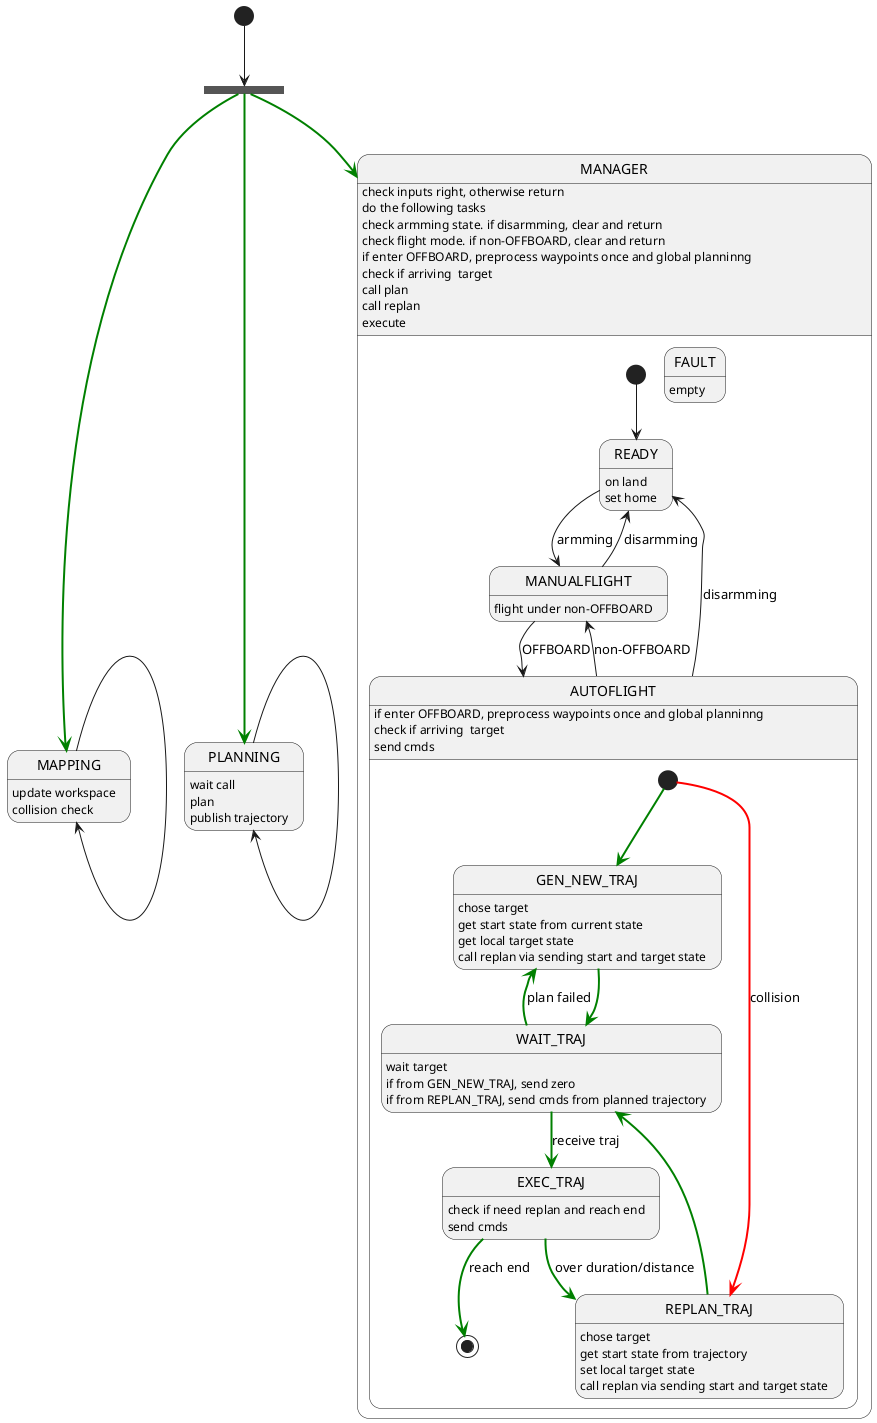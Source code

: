 @startuml
hide empty description


state MAPPING: update workspace
MAPPING: collision check
MAPPING-->MAPPING

state PLANNING: wait call
PLANNING: plan
PLANNING: publish trajectory
PLANNING-->PLANNING


state MANAGER: check inputs right, otherwise return
state MANAGER: do the following tasks
state MANAGER: check armming state. if disarmming, clear and return
state MANAGER: check flight mode. if non-OFFBOARD, clear and return
state MANAGER: if enter OFFBOARD, preprocess waypoints once and global planninng
state MANAGER: check if arriving  target
state MANAGER: call plan
state MANAGER: call replan
state MANAGER: execute

state MANAGER{

    state READY: on land
    READY: set home

    state MANUALFLIGHT: flight under non-OFFBOARD
    ' MANUALFLIGHT: if enter OFFBOARD, preprocess waypoints

    state AUTOFLIGHT: if enter OFFBOARD, preprocess waypoints once and global planninng
    AUTOFLIGHT: check if arriving  target
    AUTOFLIGHT: send cmds
    state AUTOFLIGHT{
        state GEN_NEW_TRAJ: chose target
        GEN_NEW_TRAJ: get start state from current state
        GEN_NEW_TRAJ: get local target state
        GEN_NEW_TRAJ: call replan via sending start and target state

        state REPLAN_TRAJ: chose target
        REPLAN_TRAJ: get start state from trajectory
        REPLAN_TRAJ: set local target state
        REPLAN_TRAJ: call replan via sending start and target state

        state EXEC_TRAJ: check if need replan and reach end
        EXEC_TRAJ: send cmds

        state WAIT_TRAJ: wait target
        WAIT_TRAJ: if from GEN_NEW_TRAJ, send zero
        WAIT_TRAJ: if from REPLAN_TRAJ, send cmds from planned trajectory

        [*]-[#green,bold]-->GEN_NEW_TRAJ
        [*]-[#red,bold]-->REPLAN_TRAJ: collision

        GEN_NEW_TRAJ-[#green,bold]->WAIT_TRAJ
        WAIT_TRAJ-[#green,bold]->GEN_NEW_TRAJ: plan failed

        WAIT_TRAJ-[#green,bold]->EXEC_TRAJ: receive traj
        EXEC_TRAJ-[#green,bold]->REPLAN_TRAJ: over duration/distance

        REPLAN_TRAJ-[#green,bold]->WAIT_TRAJ

        EXEC_TRAJ-[#green,bold]->[*]: reach end
    }

    state FAULT: empty

    ' [*] -[#green,bold]-> IDLE: initialization
    [*]-->READY
    READY --> MANUALFLIGHT: armming
    MANUALFLIGHT-->READY: disarmming
    ' MANUALFLIGHT --> MANUALFLIGHT
    MANUALFLIGHT --> AUTOFLIGHT: OFFBOARD
    AUTOFLIGHT --> MANUALFLIGHT: non-OFFBOARD
    AUTOFLIGHT --> READY: disarmming

}

state fork_state <<fork>>
[*]-->fork_state
fork_state-[#green,bold]->MANAGER
fork_state-[#green,bold]->MAPPING
fork_state-[#green,bold]->PLANNING





@enduml
